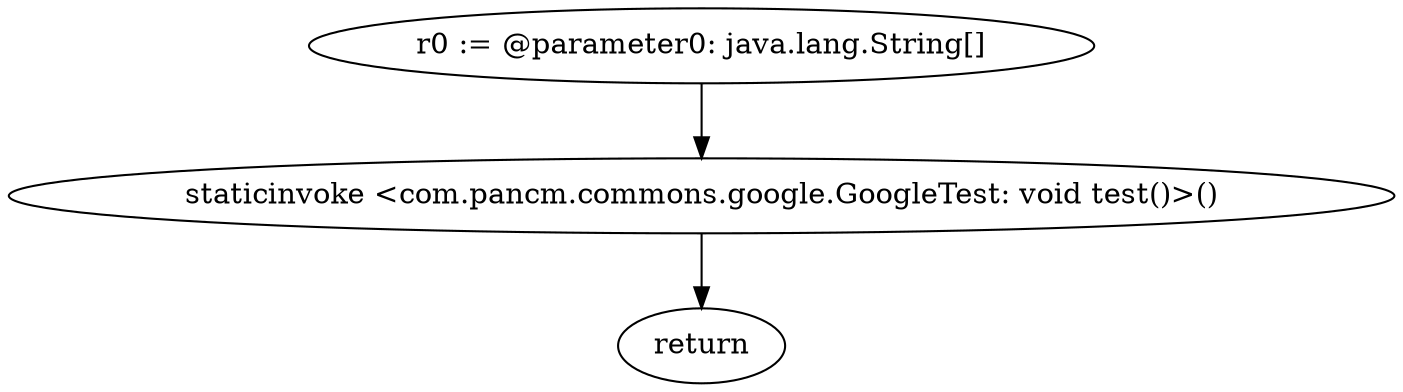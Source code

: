 digraph "unitGraph" {
    "r0 := @parameter0: java.lang.String[]"
    "staticinvoke <com.pancm.commons.google.GoogleTest: void test()>()"
    "return"
    "r0 := @parameter0: java.lang.String[]"->"staticinvoke <com.pancm.commons.google.GoogleTest: void test()>()";
    "staticinvoke <com.pancm.commons.google.GoogleTest: void test()>()"->"return";
}

